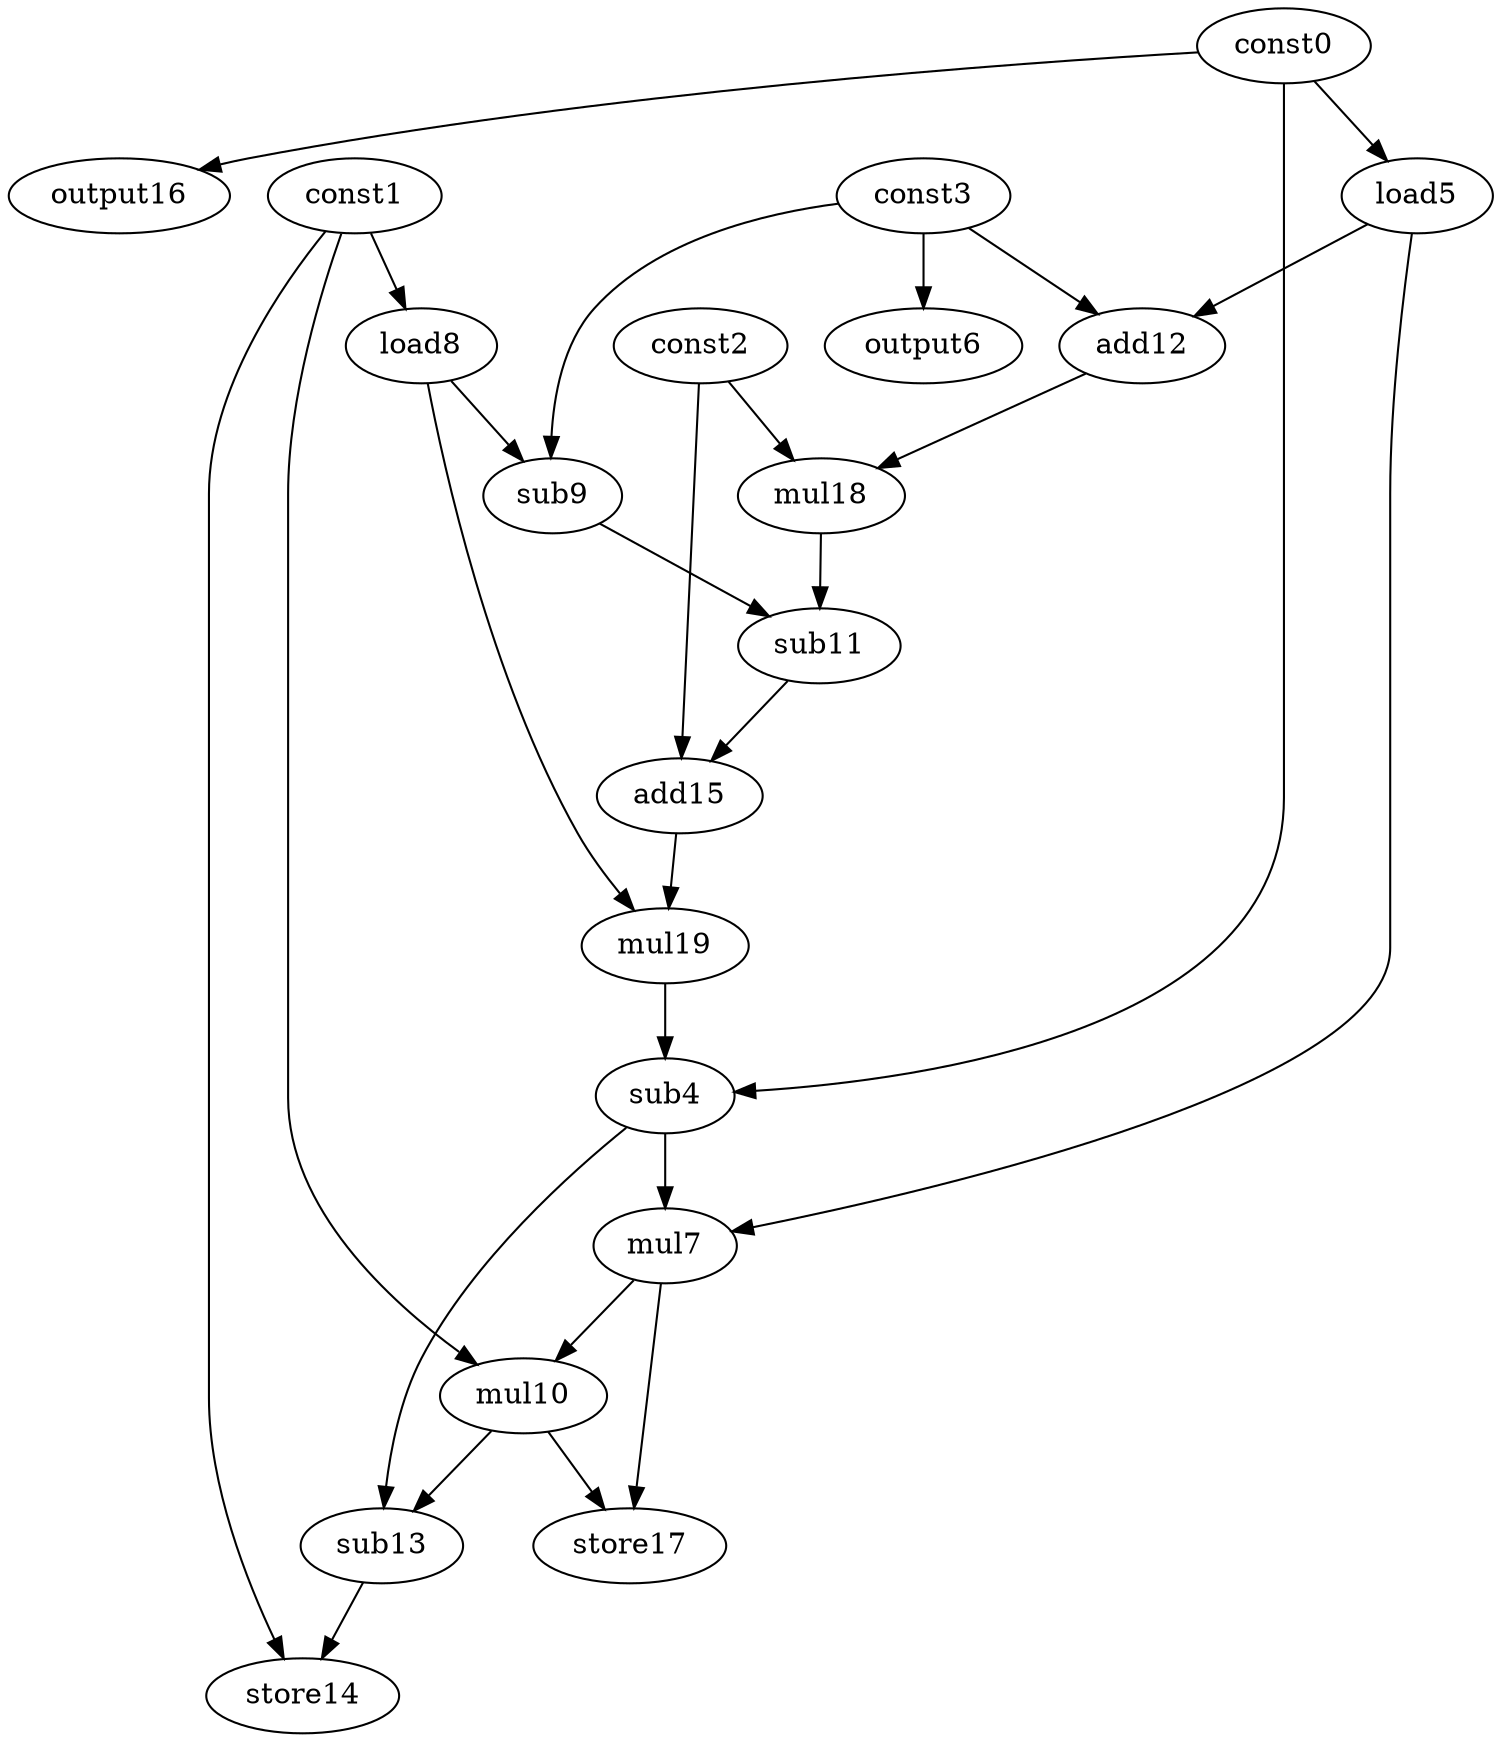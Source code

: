 digraph G { 
const0[opcode=const]; 
const1[opcode=const]; 
const2[opcode=const]; 
const3[opcode=const]; 
sub4[opcode=sub]; 
load5[opcode=load]; 
output6[opcode=output]; 
mul7[opcode=mul]; 
load8[opcode=load]; 
sub9[opcode=sub]; 
mul10[opcode=mul]; 
sub11[opcode=sub]; 
add12[opcode=add]; 
sub13[opcode=sub]; 
store14[opcode=store]; 
add15[opcode=add]; 
output16[opcode=output]; 
store17[opcode=store]; 
mul18[opcode=mul]; 
mul19[opcode=mul]; 
const0->load5[operand=0];
const3->output6[operand=0];
const1->load8[operand=0];
const0->output16[operand=0];
load8->sub9[operand=0];
const3->sub9[operand=1];
const3->add12[operand=0];
load5->add12[operand=1];
const2->mul18[operand=0];
add12->mul18[operand=1];
sub9->sub11[operand=0];
mul18->sub11[operand=1];
const2->add15[operand=0];
sub11->add15[operand=1];
add15->mul19[operand=0];
load8->mul19[operand=1];
const0->sub4[operand=0];
mul19->sub4[operand=1];
sub4->mul7[operand=0];
load5->mul7[operand=1];
mul7->mul10[operand=0];
const1->mul10[operand=1];
mul10->sub13[operand=0];
sub4->sub13[operand=1];
mul7->store17[operand=0];
mul10->store17[operand=1];
const1->store14[operand=0];
sub13->store14[operand=1];
}
